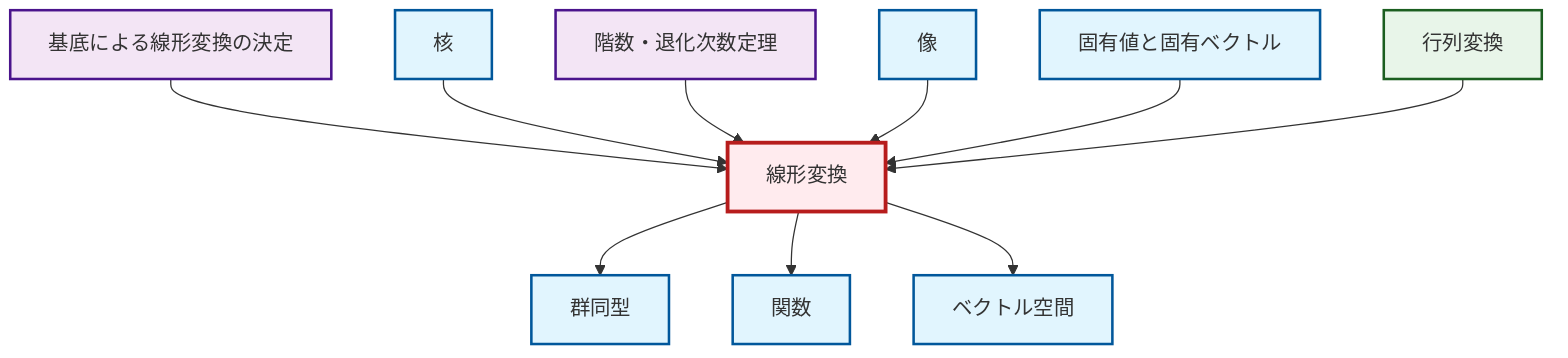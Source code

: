 graph TD
    classDef definition fill:#e1f5fe,stroke:#01579b,stroke-width:2px
    classDef theorem fill:#f3e5f5,stroke:#4a148c,stroke-width:2px
    classDef axiom fill:#fff3e0,stroke:#e65100,stroke-width:2px
    classDef example fill:#e8f5e9,stroke:#1b5e20,stroke-width:2px
    classDef current fill:#ffebee,stroke:#b71c1c,stroke-width:3px
    def-linear-transformation["線形変換"]:::definition
    def-isomorphism["群同型"]:::definition
    ex-matrix-transformation["行列変換"]:::example
    def-vector-space["ベクトル空間"]:::definition
    def-function["関数"]:::definition
    thm-rank-nullity["階数・退化次数定理"]:::theorem
    def-image["像"]:::definition
    def-eigenvalue-eigenvector["固有値と固有ベクトル"]:::definition
    thm-linear-transformation-basis["基底による線形変換の決定"]:::theorem
    def-kernel["核"]:::definition
    def-linear-transformation --> def-isomorphism
    thm-linear-transformation-basis --> def-linear-transformation
    def-kernel --> def-linear-transformation
    thm-rank-nullity --> def-linear-transformation
    def-image --> def-linear-transformation
    def-eigenvalue-eigenvector --> def-linear-transformation
    def-linear-transformation --> def-function
    ex-matrix-transformation --> def-linear-transformation
    def-linear-transformation --> def-vector-space
    class def-linear-transformation current